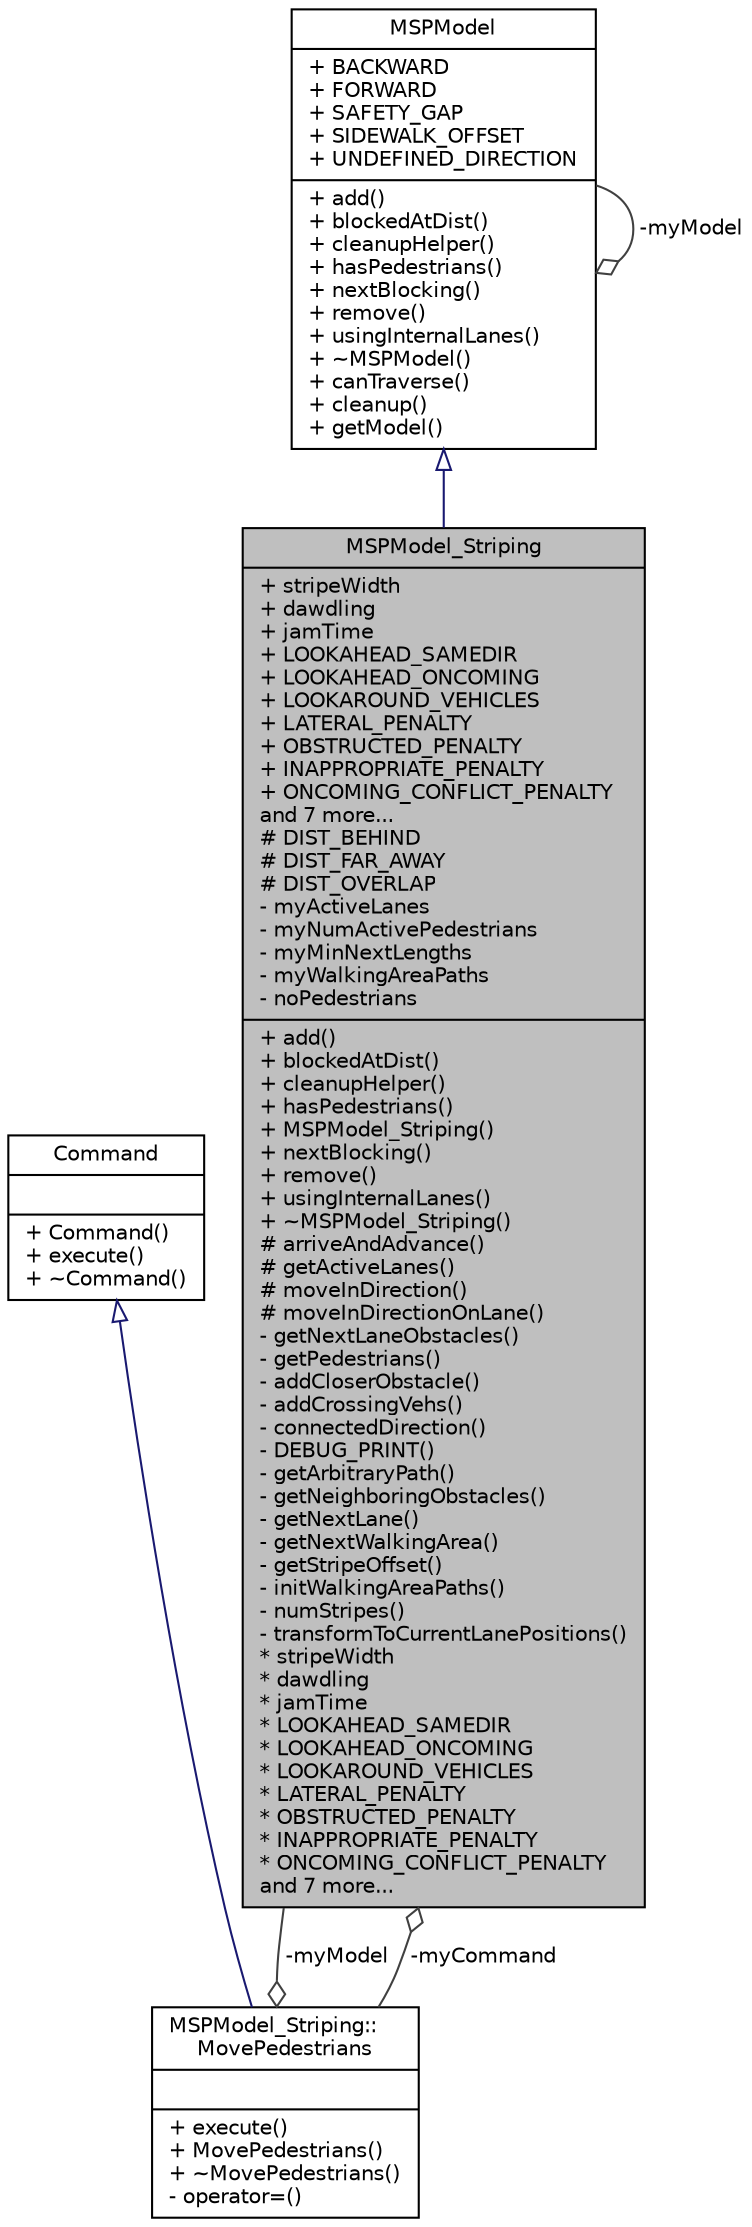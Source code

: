 digraph "MSPModel_Striping"
{
  edge [fontname="Helvetica",fontsize="10",labelfontname="Helvetica",labelfontsize="10"];
  node [fontname="Helvetica",fontsize="10",shape=record];
  Node2 [label="{MSPModel_Striping\n|+ stripeWidth\l+ dawdling\l+ jamTime\l+ LOOKAHEAD_SAMEDIR\l+ LOOKAHEAD_ONCOMING\l+ LOOKAROUND_VEHICLES\l+ LATERAL_PENALTY\l+ OBSTRUCTED_PENALTY\l+ INAPPROPRIATE_PENALTY\l+ ONCOMING_CONFLICT_PENALTY\land 7 more...\l# DIST_BEHIND\l# DIST_FAR_AWAY\l# DIST_OVERLAP\l- myActiveLanes\l- myNumActivePedestrians\l- myMinNextLengths\l- myWalkingAreaPaths\l- noPedestrians\l|+ add()\l+ blockedAtDist()\l+ cleanupHelper()\l+ hasPedestrians()\l+ MSPModel_Striping()\l+ nextBlocking()\l+ remove()\l+ usingInternalLanes()\l+ ~MSPModel_Striping()\l# arriveAndAdvance()\l# getActiveLanes()\l# moveInDirection()\l# moveInDirectionOnLane()\l- getNextLaneObstacles()\l- getPedestrians()\l- addCloserObstacle()\l- addCrossingVehs()\l- connectedDirection()\l- DEBUG_PRINT()\l- getArbitraryPath()\l- getNeighboringObstacles()\l- getNextLane()\l- getNextWalkingArea()\l- getStripeOffset()\l- initWalkingAreaPaths()\l- numStripes()\l- transformToCurrentLanePositions()\l* stripeWidth\l* dawdling\l* jamTime\l* LOOKAHEAD_SAMEDIR\l* LOOKAHEAD_ONCOMING\l* LOOKAROUND_VEHICLES\l* LATERAL_PENALTY\l* OBSTRUCTED_PENALTY\l* INAPPROPRIATE_PENALTY\l* ONCOMING_CONFLICT_PENALTY\land 7 more...\l}",height=0.2,width=0.4,color="black", fillcolor="grey75", style="filled", fontcolor="black"];
  Node3 -> Node2 [dir="back",color="midnightblue",fontsize="10",style="solid",arrowtail="onormal",fontname="Helvetica"];
  Node3 [label="{MSPModel\n|+ BACKWARD\l+ FORWARD\l+ SAFETY_GAP\l+ SIDEWALK_OFFSET\l+ UNDEFINED_DIRECTION\l|+ add()\l+ blockedAtDist()\l+ cleanupHelper()\l+ hasPedestrians()\l+ nextBlocking()\l+ remove()\l+ usingInternalLanes()\l+ ~MSPModel()\l+ canTraverse()\l+ cleanup()\l+ getModel()\l}",height=0.2,width=0.4,color="black", fillcolor="white", style="filled",URL="$de/da8/class_m_s_p_model.html",tooltip="The pedestrian following model. "];
  Node3 -> Node3 [color="grey25",fontsize="10",style="solid",label=" -myModel" ,arrowhead="odiamond",fontname="Helvetica"];
  Node4 -> Node2 [color="grey25",fontsize="10",style="solid",label=" -myCommand" ,arrowhead="odiamond",fontname="Helvetica"];
  Node4 [label="{MSPModel_Striping::\lMovePedestrians\n||+ execute()\l+ MovePedestrians()\l+ ~MovePedestrians()\l- operator=()\l}",height=0.2,width=0.4,color="black", fillcolor="white", style="filled",URL="$d8/df5/class_m_s_p_model___striping_1_1_move_pedestrians.html"];
  Node5 -> Node4 [dir="back",color="midnightblue",fontsize="10",style="solid",arrowtail="onormal",fontname="Helvetica"];
  Node5 [label="{Command\n||+ Command()\l+ execute()\l+ ~Command()\l}",height=0.2,width=0.4,color="black", fillcolor="white", style="filled",URL="$d5/d6a/class_command.html",tooltip="Base (microsim) event class. "];
  Node2 -> Node4 [color="grey25",fontsize="10",style="solid",label=" -myModel" ,arrowhead="odiamond",fontname="Helvetica"];
}
